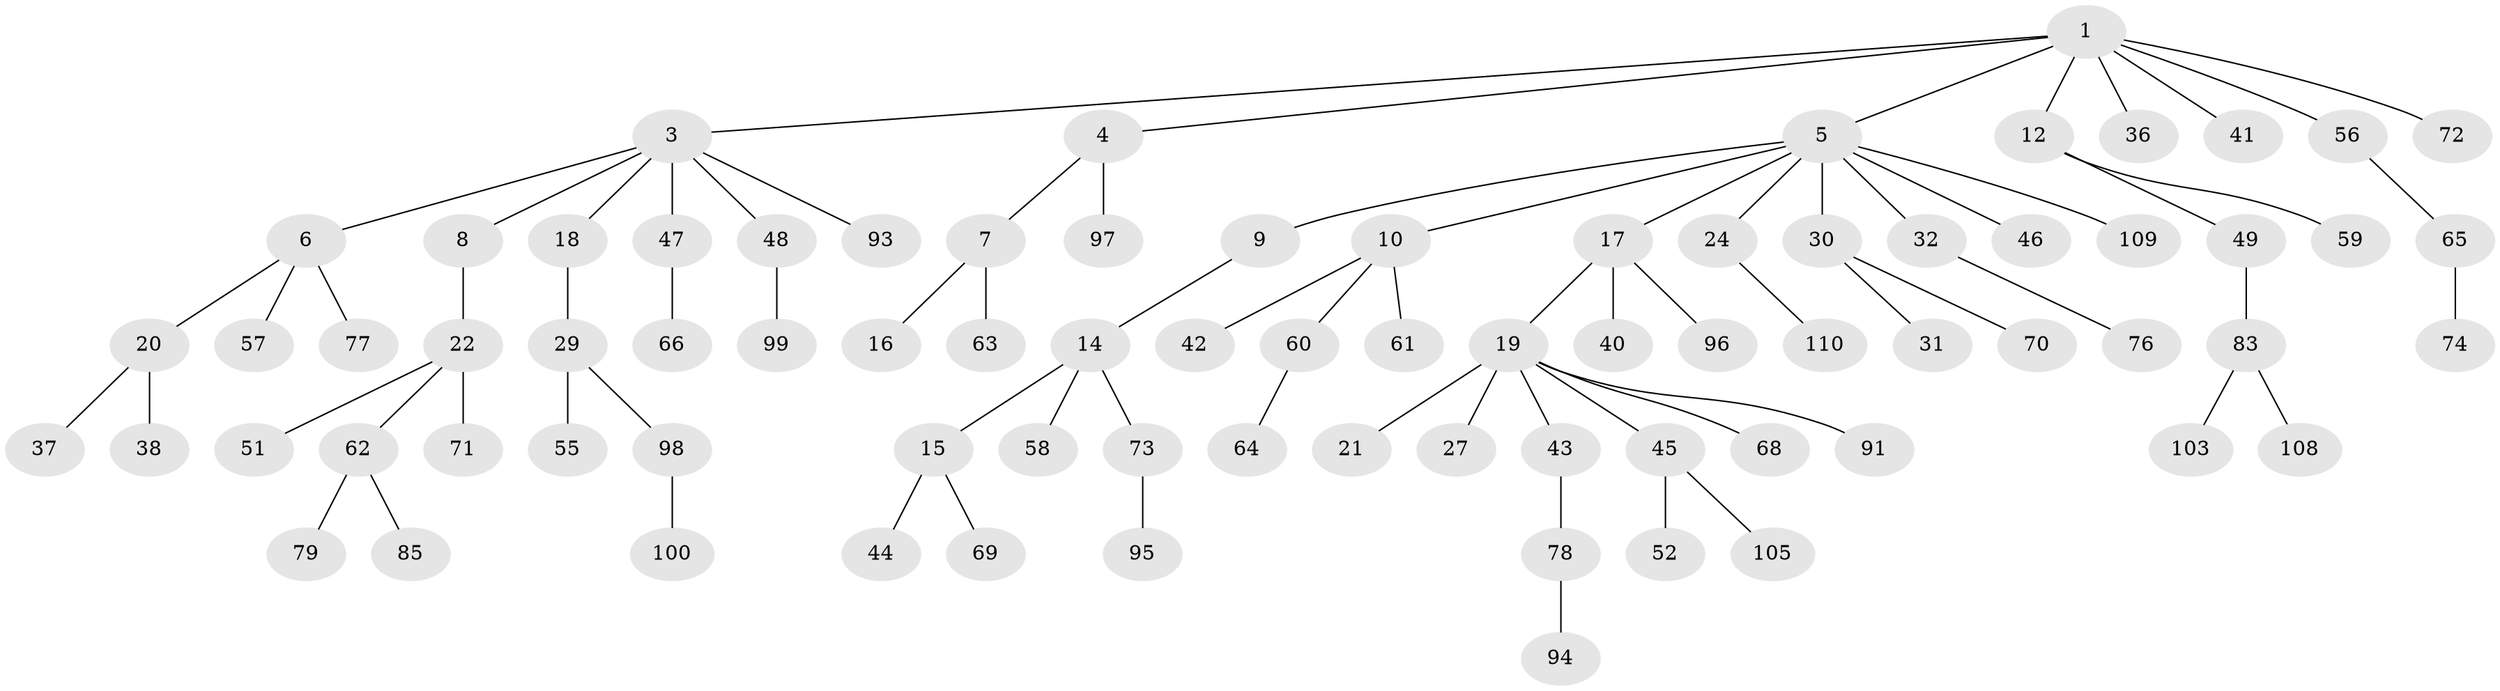 // Generated by graph-tools (version 1.1) at 2025/24/03/03/25 07:24:05]
// undirected, 79 vertices, 78 edges
graph export_dot {
graph [start="1"]
  node [color=gray90,style=filled];
  1 [super="+2"];
  3 [super="+11"];
  4;
  5 [super="+13"];
  6;
  7 [super="+34"];
  8 [super="+25"];
  9 [super="+54"];
  10 [super="+28"];
  12 [super="+90"];
  14 [super="+53"];
  15;
  16;
  17 [super="+23"];
  18;
  19 [super="+35"];
  20 [super="+67"];
  21 [super="+107"];
  22 [super="+26"];
  24 [super="+39"];
  27;
  29 [super="+33"];
  30 [super="+106"];
  31;
  32 [super="+81"];
  36 [super="+111"];
  37 [super="+82"];
  38;
  40;
  41;
  42;
  43 [super="+50"];
  44;
  45 [super="+86"];
  46 [super="+87"];
  47;
  48;
  49;
  51;
  52;
  55 [super="+88"];
  56;
  57;
  58;
  59;
  60 [super="+101"];
  61;
  62;
  63;
  64;
  65 [super="+92"];
  66;
  68;
  69;
  70 [super="+75"];
  71;
  72;
  73 [super="+80"];
  74 [super="+104"];
  76;
  77;
  78 [super="+84"];
  79 [super="+89"];
  83 [super="+102"];
  85;
  91;
  93;
  94;
  95;
  96;
  97;
  98;
  99;
  100;
  103;
  105;
  108;
  109;
  110;
  1 -- 3;
  1 -- 4;
  1 -- 36;
  1 -- 5;
  1 -- 72;
  1 -- 41;
  1 -- 56;
  1 -- 12;
  3 -- 6;
  3 -- 8;
  3 -- 93;
  3 -- 48;
  3 -- 18;
  3 -- 47;
  4 -- 7;
  4 -- 97;
  5 -- 9;
  5 -- 10;
  5 -- 17;
  5 -- 24;
  5 -- 46;
  5 -- 109;
  5 -- 32;
  5 -- 30;
  6 -- 20;
  6 -- 57;
  6 -- 77;
  7 -- 16;
  7 -- 63;
  8 -- 22;
  9 -- 14;
  10 -- 42;
  10 -- 60;
  10 -- 61;
  12 -- 49;
  12 -- 59;
  14 -- 15;
  14 -- 58;
  14 -- 73;
  15 -- 44;
  15 -- 69;
  17 -- 19;
  17 -- 40;
  17 -- 96;
  18 -- 29;
  19 -- 21;
  19 -- 27;
  19 -- 43;
  19 -- 91;
  19 -- 68;
  19 -- 45;
  20 -- 37;
  20 -- 38;
  22 -- 71;
  22 -- 62;
  22 -- 51;
  24 -- 110;
  29 -- 98;
  29 -- 55;
  30 -- 31;
  30 -- 70;
  32 -- 76;
  43 -- 78;
  45 -- 52;
  45 -- 105;
  47 -- 66;
  48 -- 99;
  49 -- 83;
  56 -- 65;
  60 -- 64;
  62 -- 79;
  62 -- 85;
  65 -- 74;
  73 -- 95;
  78 -- 94;
  83 -- 108;
  83 -- 103;
  98 -- 100;
}
